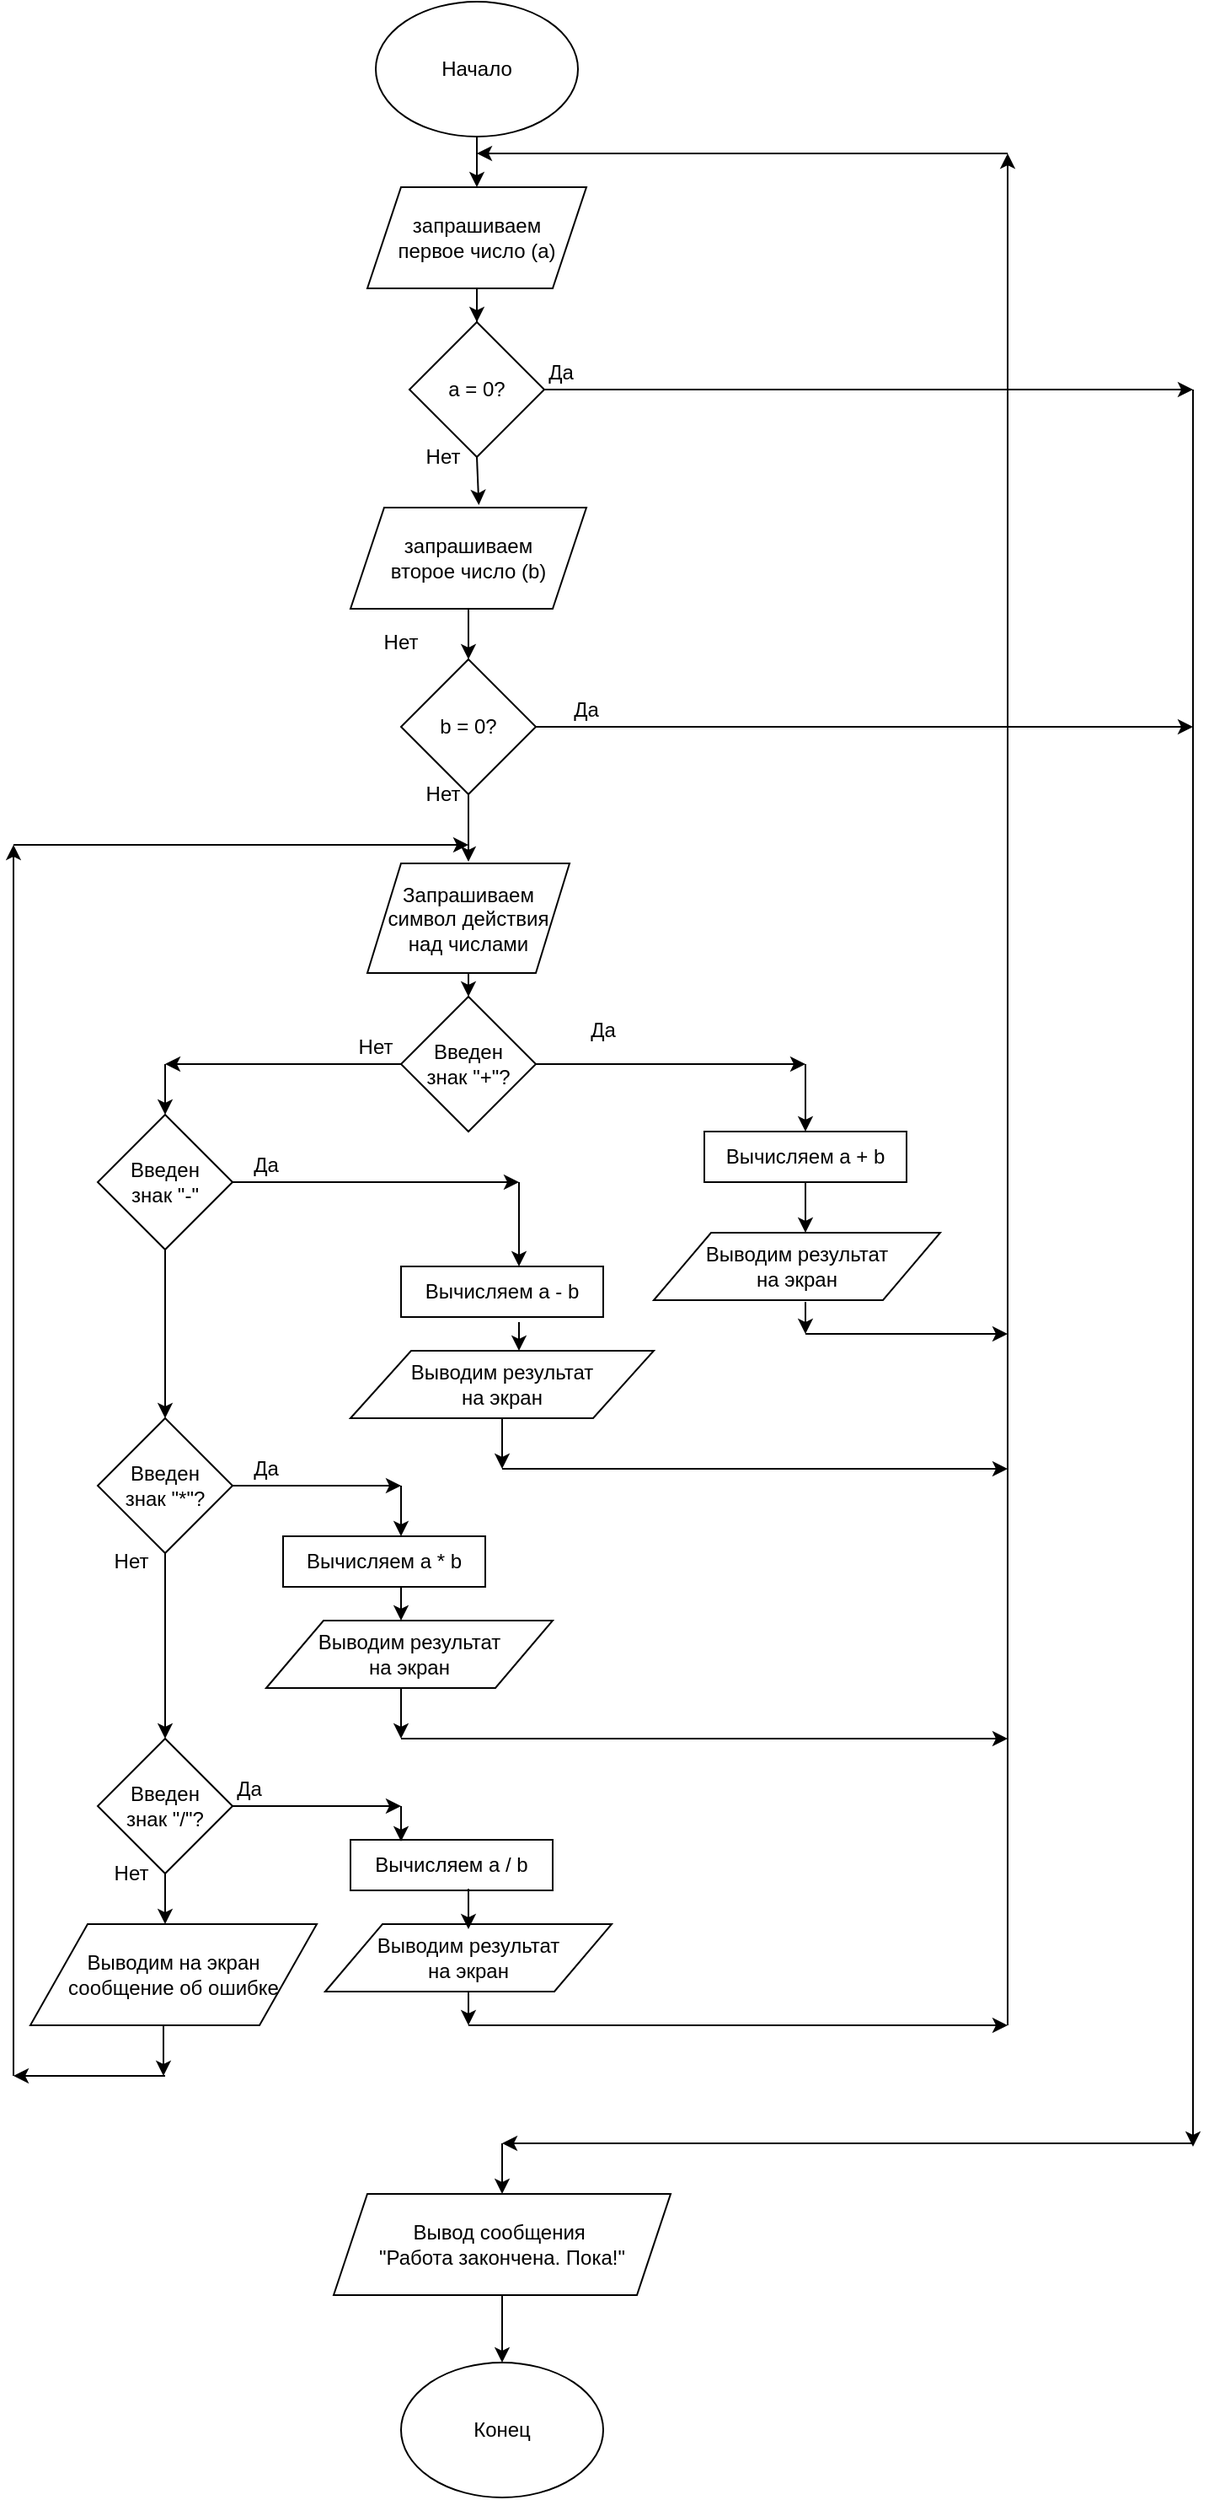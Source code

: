 <mxfile version="14.8.6" type="device" pages="4"><diagram id="C5RBs43oDa-KdzZeNtuy" name="Task_1"><mxGraphModel dx="1185" dy="754" grid="1" gridSize="10" guides="1" tooltips="1" connect="1" arrows="1" fold="1" page="1" pageScale="1" pageWidth="827" pageHeight="1169" math="0" shadow="0"><root><mxCell id="WIyWlLk6GJQsqaUBKTNV-0"/><mxCell id="WIyWlLk6GJQsqaUBKTNV-1" parent="WIyWlLk6GJQsqaUBKTNV-0"/><mxCell id="_9MmMJg6ak9cTldsisqw-0" value="&lt;font style=&quot;vertical-align: inherit&quot;&gt;&lt;font style=&quot;vertical-align: inherit&quot;&gt;Начало&lt;/font&gt;&lt;/font&gt;" style="ellipse;whiteSpace=wrap;html=1;" parent="WIyWlLk6GJQsqaUBKTNV-1" vertex="1"><mxGeometry x="225" y="10" width="120" height="80" as="geometry"/></mxCell><mxCell id="e7tf-hWtu6n2KVBk800V-11" value="" style="edgeStyle=orthogonalEdgeStyle;rounded=0;orthogonalLoop=1;jettySize=auto;html=1;entryX=0.5;entryY=0;entryDx=0;entryDy=0;" edge="1" parent="WIyWlLk6GJQsqaUBKTNV-1" source="_9MmMJg6ak9cTldsisqw-1" target="_9MmMJg6ak9cTldsisqw-2"><mxGeometry relative="1" as="geometry"/></mxCell><mxCell id="_9MmMJg6ak9cTldsisqw-1" value="&lt;font style=&quot;vertical-align: inherit&quot;&gt;&lt;font style=&quot;vertical-align: inherit&quot;&gt;запрашиваем &lt;br&gt;первое число (а)&lt;/font&gt;&lt;/font&gt;" style="shape=parallelogram;perimeter=parallelogramPerimeter;whiteSpace=wrap;html=1;fixedSize=1;" parent="WIyWlLk6GJQsqaUBKTNV-1" vertex="1"><mxGeometry x="220" y="120" width="130" height="60" as="geometry"/></mxCell><mxCell id="_9MmMJg6ak9cTldsisqw-4" style="edgeStyle=orthogonalEdgeStyle;rounded=0;orthogonalLoop=1;jettySize=auto;html=1;exitX=1;exitY=0.5;exitDx=0;exitDy=0;" parent="WIyWlLk6GJQsqaUBKTNV-1" source="_9MmMJg6ak9cTldsisqw-2" edge="1"><mxGeometry relative="1" as="geometry"><mxPoint x="710" y="240" as="targetPoint"/></mxGeometry></mxCell><mxCell id="_9MmMJg6ak9cTldsisqw-2" value="&lt;font style=&quot;vertical-align: inherit&quot;&gt;&lt;font style=&quot;vertical-align: inherit&quot;&gt;а = 0?&lt;/font&gt;&lt;/font&gt;" style="rhombus;whiteSpace=wrap;html=1;" parent="WIyWlLk6GJQsqaUBKTNV-1" vertex="1"><mxGeometry x="245" y="200" width="80" height="80" as="geometry"/></mxCell><mxCell id="_9MmMJg6ak9cTldsisqw-5" value="&lt;font style=&quot;vertical-align: inherit&quot;&gt;&lt;font style=&quot;vertical-align: inherit&quot;&gt;Да&lt;/font&gt;&lt;/font&gt;" style="text;html=1;strokeColor=none;fillColor=none;align=center;verticalAlign=middle;whiteSpace=wrap;rounded=0;" parent="WIyWlLk6GJQsqaUBKTNV-1" vertex="1"><mxGeometry x="315" y="220" width="40" height="20" as="geometry"/></mxCell><mxCell id="_9MmMJg6ak9cTldsisqw-7" value="" style="endArrow=classic;html=1;" parent="WIyWlLk6GJQsqaUBKTNV-1" edge="1"><mxGeometry width="50" height="50" relative="1" as="geometry"><mxPoint x="710" y="240" as="sourcePoint"/><mxPoint x="710" y="1282" as="targetPoint"/></mxGeometry></mxCell><mxCell id="_9MmMJg6ak9cTldsisqw-8" value="" style="endArrow=classic;html=1;exitX=0.5;exitY=1;exitDx=0;exitDy=0;entryX=0.544;entryY=-0.026;entryDx=0;entryDy=0;entryPerimeter=0;" parent="WIyWlLk6GJQsqaUBKTNV-1" source="_9MmMJg6ak9cTldsisqw-2" edge="1" target="_9MmMJg6ak9cTldsisqw-12"><mxGeometry width="50" height="50" relative="1" as="geometry"><mxPoint x="270" y="300" as="sourcePoint"/><mxPoint x="270" y="310" as="targetPoint"/></mxGeometry></mxCell><mxCell id="_9MmMJg6ak9cTldsisqw-10" value="Нет" style="text;html=1;strokeColor=none;fillColor=none;align=center;verticalAlign=middle;whiteSpace=wrap;rounded=0;" parent="WIyWlLk6GJQsqaUBKTNV-1" vertex="1"><mxGeometry x="245" y="270" width="40" height="20" as="geometry"/></mxCell><mxCell id="e7tf-hWtu6n2KVBk800V-12" value="" style="edgeStyle=orthogonalEdgeStyle;rounded=0;orthogonalLoop=1;jettySize=auto;html=1;entryX=0.5;entryY=0;entryDx=0;entryDy=0;" edge="1" parent="WIyWlLk6GJQsqaUBKTNV-1" source="_9MmMJg6ak9cTldsisqw-12" target="_9MmMJg6ak9cTldsisqw-14"><mxGeometry relative="1" as="geometry"/></mxCell><mxCell id="_9MmMJg6ak9cTldsisqw-12" value="&lt;font style=&quot;vertical-align: inherit&quot;&gt;&lt;font style=&quot;vertical-align: inherit&quot;&gt;запрашиваем &lt;br&gt;второе число (b)&lt;/font&gt;&lt;/font&gt;" style="shape=parallelogram;perimeter=parallelogramPerimeter;whiteSpace=wrap;html=1;fixedSize=1;" parent="WIyWlLk6GJQsqaUBKTNV-1" vertex="1"><mxGeometry x="210" y="310" width="140" height="60" as="geometry"/></mxCell><mxCell id="_9MmMJg6ak9cTldsisqw-14" value="b = 0?" style="rhombus;whiteSpace=wrap;html=1;" parent="WIyWlLk6GJQsqaUBKTNV-1" vertex="1"><mxGeometry x="240" y="400" width="80" height="80" as="geometry"/></mxCell><mxCell id="_9MmMJg6ak9cTldsisqw-17" value="" style="endArrow=classic;html=1;exitX=1;exitY=0.5;exitDx=0;exitDy=0;" parent="WIyWlLk6GJQsqaUBKTNV-1" source="_9MmMJg6ak9cTldsisqw-14" edge="1"><mxGeometry width="50" height="50" relative="1" as="geometry"><mxPoint x="260" y="470" as="sourcePoint"/><mxPoint x="710" y="440" as="targetPoint"/></mxGeometry></mxCell><mxCell id="_9MmMJg6ak9cTldsisqw-19" value="Да" style="text;html=1;strokeColor=none;fillColor=none;align=center;verticalAlign=middle;whiteSpace=wrap;rounded=0;" parent="WIyWlLk6GJQsqaUBKTNV-1" vertex="1"><mxGeometry x="330" y="420" width="40" height="20" as="geometry"/></mxCell><mxCell id="_9MmMJg6ak9cTldsisqw-20" value="" style="endArrow=classic;html=1;exitX=0.5;exitY=1;exitDx=0;exitDy=0;" parent="WIyWlLk6GJQsqaUBKTNV-1" source="_9MmMJg6ak9cTldsisqw-14" edge="1"><mxGeometry width="50" height="50" relative="1" as="geometry"><mxPoint x="270" y="570" as="sourcePoint"/><mxPoint x="280" y="520" as="targetPoint"/></mxGeometry></mxCell><mxCell id="_9MmMJg6ak9cTldsisqw-21" value="Нет" style="text;html=1;strokeColor=none;fillColor=none;align=center;verticalAlign=middle;whiteSpace=wrap;rounded=0;" parent="WIyWlLk6GJQsqaUBKTNV-1" vertex="1"><mxGeometry x="220" y="380" width="40" height="20" as="geometry"/></mxCell><mxCell id="_9MmMJg6ak9cTldsisqw-22" value="Нет" style="text;html=1;strokeColor=none;fillColor=none;align=center;verticalAlign=middle;whiteSpace=wrap;rounded=0;" parent="WIyWlLk6GJQsqaUBKTNV-1" vertex="1"><mxGeometry x="245" y="470" width="40" height="20" as="geometry"/></mxCell><mxCell id="_9MmMJg6ak9cTldsisqw-23" value="" style="endArrow=classic;html=1;exitX=0.5;exitY=1;exitDx=0;exitDy=0;" parent="WIyWlLk6GJQsqaUBKTNV-1" source="_9MmMJg6ak9cTldsisqw-0" edge="1"><mxGeometry width="50" height="50" relative="1" as="geometry"><mxPoint x="275" y="250" as="sourcePoint"/><mxPoint x="285" y="120" as="targetPoint"/></mxGeometry></mxCell><mxCell id="_9MmMJg6ak9cTldsisqw-25" value="Запрашиваем символ действия над числами" style="shape=parallelogram;perimeter=parallelogramPerimeter;whiteSpace=wrap;html=1;fixedSize=1;" parent="WIyWlLk6GJQsqaUBKTNV-1" vertex="1"><mxGeometry x="220" y="521" width="120" height="65" as="geometry"/></mxCell><mxCell id="_9MmMJg6ak9cTldsisqw-27" value="" style="endArrow=classic;html=1;" parent="WIyWlLk6GJQsqaUBKTNV-1" edge="1" source="_9MmMJg6ak9cTldsisqw-25"><mxGeometry width="50" height="50" relative="1" as="geometry"><mxPoint x="280" y="590" as="sourcePoint"/><mxPoint x="280" y="600" as="targetPoint"/><Array as="points"/></mxGeometry></mxCell><mxCell id="_9MmMJg6ak9cTldsisqw-28" value="Введен &lt;br&gt;знак &quot;+&quot;?" style="rhombus;whiteSpace=wrap;html=1;" parent="WIyWlLk6GJQsqaUBKTNV-1" vertex="1"><mxGeometry x="240" y="600" width="80" height="80" as="geometry"/></mxCell><mxCell id="_9MmMJg6ak9cTldsisqw-29" value="" style="endArrow=classic;html=1;exitX=1;exitY=0.5;exitDx=0;exitDy=0;" parent="WIyWlLk6GJQsqaUBKTNV-1" source="_9MmMJg6ak9cTldsisqw-28" edge="1"><mxGeometry width="50" height="50" relative="1" as="geometry"><mxPoint x="190" y="730" as="sourcePoint"/><mxPoint x="480" y="640" as="targetPoint"/></mxGeometry></mxCell><mxCell id="_9MmMJg6ak9cTldsisqw-30" value="Да" style="text;html=1;strokeColor=none;fillColor=none;align=center;verticalAlign=middle;whiteSpace=wrap;rounded=0;" parent="WIyWlLk6GJQsqaUBKTNV-1" vertex="1"><mxGeometry x="140" y="690" width="40" height="20" as="geometry"/></mxCell><mxCell id="_9MmMJg6ak9cTldsisqw-32" value="" style="endArrow=classic;html=1;" parent="WIyWlLk6GJQsqaUBKTNV-1" edge="1"><mxGeometry width="50" height="50" relative="1" as="geometry"><mxPoint x="480" y="640" as="sourcePoint"/><mxPoint x="480" y="680" as="targetPoint"/></mxGeometry></mxCell><mxCell id="_9MmMJg6ak9cTldsisqw-33" value="Вычисляем а + b" style="rounded=0;whiteSpace=wrap;html=1;" parent="WIyWlLk6GJQsqaUBKTNV-1" vertex="1"><mxGeometry x="420" y="680" width="120" height="30" as="geometry"/></mxCell><mxCell id="_9MmMJg6ak9cTldsisqw-34" value="" style="endArrow=classic;html=1;" parent="WIyWlLk6GJQsqaUBKTNV-1" edge="1"><mxGeometry width="50" height="50" relative="1" as="geometry"><mxPoint x="480" y="710" as="sourcePoint"/><mxPoint x="480" y="740" as="targetPoint"/></mxGeometry></mxCell><mxCell id="_9MmMJg6ak9cTldsisqw-36" value="Выводим результат &lt;br&gt;на экран" style="shape=parallelogram;whiteSpace=wrap;html=1;boundedLbl=1;" parent="WIyWlLk6GJQsqaUBKTNV-1" vertex="1"><mxGeometry x="390" y="740" width="170" height="40" as="geometry"/></mxCell><mxCell id="_9MmMJg6ak9cTldsisqw-37" value="" style="endArrow=classic;html=1;" parent="WIyWlLk6GJQsqaUBKTNV-1" edge="1"><mxGeometry width="50" height="50" relative="1" as="geometry"><mxPoint x="480" y="781" as="sourcePoint"/><mxPoint x="480" y="800" as="targetPoint"/></mxGeometry></mxCell><mxCell id="_9MmMJg6ak9cTldsisqw-38" value="" style="endArrow=classic;html=1;" parent="WIyWlLk6GJQsqaUBKTNV-1" edge="1"><mxGeometry width="50" height="50" relative="1" as="geometry"><mxPoint x="480" y="800" as="sourcePoint"/><mxPoint x="600" y="800" as="targetPoint"/></mxGeometry></mxCell><mxCell id="_9MmMJg6ak9cTldsisqw-39" value="" style="endArrow=classic;html=1;" parent="WIyWlLk6GJQsqaUBKTNV-1" edge="1"><mxGeometry width="50" height="50" relative="1" as="geometry"><mxPoint x="600" y="1210" as="sourcePoint"/><mxPoint x="600" y="100" as="targetPoint"/></mxGeometry></mxCell><mxCell id="_9MmMJg6ak9cTldsisqw-40" value="" style="endArrow=classic;html=1;" parent="WIyWlLk6GJQsqaUBKTNV-1" edge="1"><mxGeometry width="50" height="50" relative="1" as="geometry"><mxPoint x="600" y="100" as="sourcePoint"/><mxPoint x="285" y="100" as="targetPoint"/></mxGeometry></mxCell><mxCell id="_9MmMJg6ak9cTldsisqw-41" value="" style="endArrow=classic;html=1;exitX=0;exitY=0.5;exitDx=0;exitDy=0;" parent="WIyWlLk6GJQsqaUBKTNV-1" source="_9MmMJg6ak9cTldsisqw-28" edge="1"><mxGeometry width="50" height="50" relative="1" as="geometry"><mxPoint x="390" y="920" as="sourcePoint"/><mxPoint x="100" y="640" as="targetPoint"/></mxGeometry></mxCell><mxCell id="_9MmMJg6ak9cTldsisqw-43" value="" style="endArrow=classic;html=1;entryX=0.5;entryY=0;entryDx=0;entryDy=0;" parent="WIyWlLk6GJQsqaUBKTNV-1" target="_9MmMJg6ak9cTldsisqw-44" edge="1"><mxGeometry width="50" height="50" relative="1" as="geometry"><mxPoint x="100" y="640" as="sourcePoint"/><mxPoint x="200" y="680" as="targetPoint"/></mxGeometry></mxCell><mxCell id="_9MmMJg6ak9cTldsisqw-44" value="Введен &lt;br&gt;знак &quot;-&quot;" style="rhombus;whiteSpace=wrap;html=1;" parent="WIyWlLk6GJQsqaUBKTNV-1" vertex="1"><mxGeometry x="60" y="670" width="80" height="80" as="geometry"/></mxCell><mxCell id="_9MmMJg6ak9cTldsisqw-45" value="" style="endArrow=classic;html=1;exitX=1;exitY=0.5;exitDx=0;exitDy=0;" parent="WIyWlLk6GJQsqaUBKTNV-1" source="_9MmMJg6ak9cTldsisqw-44" edge="1"><mxGeometry width="50" height="50" relative="1" as="geometry"><mxPoint x="390" y="920" as="sourcePoint"/><mxPoint x="310" y="710" as="targetPoint"/></mxGeometry></mxCell><mxCell id="_9MmMJg6ak9cTldsisqw-46" value="" style="endArrow=classic;html=1;" parent="WIyWlLk6GJQsqaUBKTNV-1" edge="1"><mxGeometry width="50" height="50" relative="1" as="geometry"><mxPoint x="310" y="710" as="sourcePoint"/><mxPoint x="310" y="760" as="targetPoint"/></mxGeometry></mxCell><mxCell id="_9MmMJg6ak9cTldsisqw-47" value="&lt;span&gt;Вычисляем а - b&lt;/span&gt;" style="rounded=0;whiteSpace=wrap;html=1;" parent="WIyWlLk6GJQsqaUBKTNV-1" vertex="1"><mxGeometry x="240" y="760" width="120" height="30" as="geometry"/></mxCell><mxCell id="_9MmMJg6ak9cTldsisqw-48" value="Выводим результат &lt;br&gt;на экран" style="shape=parallelogram;whiteSpace=wrap;html=1;boundedLbl=1;" parent="WIyWlLk6GJQsqaUBKTNV-1" vertex="1"><mxGeometry x="210" y="810" width="180" height="40" as="geometry"/></mxCell><mxCell id="_9MmMJg6ak9cTldsisqw-49" value="" style="endArrow=classic;html=1;" parent="WIyWlLk6GJQsqaUBKTNV-1" edge="1"><mxGeometry width="50" height="50" relative="1" as="geometry"><mxPoint x="310" y="793" as="sourcePoint"/><mxPoint x="310" y="810" as="targetPoint"/></mxGeometry></mxCell><mxCell id="_9MmMJg6ak9cTldsisqw-50" value="" style="endArrow=classic;html=1;" parent="WIyWlLk6GJQsqaUBKTNV-1" edge="1"><mxGeometry width="50" height="50" relative="1" as="geometry"><mxPoint x="300" y="880" as="sourcePoint"/><mxPoint x="600" y="880" as="targetPoint"/></mxGeometry></mxCell><mxCell id="_9MmMJg6ak9cTldsisqw-51" value="" style="endArrow=classic;html=1;" parent="WIyWlLk6GJQsqaUBKTNV-1" edge="1"><mxGeometry width="50" height="50" relative="1" as="geometry"><mxPoint x="300" y="850" as="sourcePoint"/><mxPoint x="300" y="880" as="targetPoint"/></mxGeometry></mxCell><mxCell id="_9MmMJg6ak9cTldsisqw-59" value="Да" style="text;html=1;strokeColor=none;fillColor=none;align=center;verticalAlign=middle;whiteSpace=wrap;rounded=0;" parent="WIyWlLk6GJQsqaUBKTNV-1" vertex="1"><mxGeometry x="340" y="610" width="40" height="20" as="geometry"/></mxCell><mxCell id="_9MmMJg6ak9cTldsisqw-64" value="" style="endArrow=classic;html=1;entryX=0.5;entryY=0;entryDx=0;entryDy=0;" parent="WIyWlLk6GJQsqaUBKTNV-1" target="_9MmMJg6ak9cTldsisqw-65" edge="1"><mxGeometry width="50" height="50" relative="1" as="geometry"><mxPoint x="100" y="750" as="sourcePoint"/><mxPoint x="100" y="850" as="targetPoint"/></mxGeometry></mxCell><mxCell id="_9MmMJg6ak9cTldsisqw-65" value="Введен &lt;br&gt;знак &quot;*&quot;?" style="rhombus;whiteSpace=wrap;html=1;" parent="WIyWlLk6GJQsqaUBKTNV-1" vertex="1"><mxGeometry x="60" y="850" width="80" height="80" as="geometry"/></mxCell><mxCell id="_9MmMJg6ak9cTldsisqw-66" value="" style="endArrow=classic;html=1;exitX=1;exitY=0.5;exitDx=0;exitDy=0;" parent="WIyWlLk6GJQsqaUBKTNV-1" source="_9MmMJg6ak9cTldsisqw-65" edge="1"><mxGeometry width="50" height="50" relative="1" as="geometry"><mxPoint x="150" y="890" as="sourcePoint"/><mxPoint x="240" y="890" as="targetPoint"/></mxGeometry></mxCell><mxCell id="_9MmMJg6ak9cTldsisqw-67" value="" style="endArrow=classic;html=1;" parent="WIyWlLk6GJQsqaUBKTNV-1" edge="1"><mxGeometry width="50" height="50" relative="1" as="geometry"><mxPoint x="240" y="890" as="sourcePoint"/><mxPoint x="240" y="920" as="targetPoint"/></mxGeometry></mxCell><mxCell id="_9MmMJg6ak9cTldsisqw-68" value="Да" style="text;html=1;strokeColor=none;fillColor=none;align=center;verticalAlign=middle;whiteSpace=wrap;rounded=0;" parent="WIyWlLk6GJQsqaUBKTNV-1" vertex="1"><mxGeometry x="140" y="870" width="40" height="20" as="geometry"/></mxCell><mxCell id="_9MmMJg6ak9cTldsisqw-69" value="&lt;span&gt;Вычисляем а * b&lt;/span&gt;" style="rounded=0;whiteSpace=wrap;html=1;" parent="WIyWlLk6GJQsqaUBKTNV-1" vertex="1"><mxGeometry x="170" y="920" width="120" height="30" as="geometry"/></mxCell><mxCell id="_9MmMJg6ak9cTldsisqw-70" value="Выводим результат &lt;br&gt;на экран" style="shape=parallelogram;whiteSpace=wrap;html=1;boundedLbl=1;" parent="WIyWlLk6GJQsqaUBKTNV-1" vertex="1"><mxGeometry x="160" y="970" width="170" height="40" as="geometry"/></mxCell><mxCell id="_9MmMJg6ak9cTldsisqw-71" value="" style="endArrow=classic;html=1;" parent="WIyWlLk6GJQsqaUBKTNV-1" edge="1"><mxGeometry width="50" height="50" relative="1" as="geometry"><mxPoint x="240" y="950" as="sourcePoint"/><mxPoint x="240" y="970" as="targetPoint"/></mxGeometry></mxCell><mxCell id="_9MmMJg6ak9cTldsisqw-72" value="" style="endArrow=classic;html=1;" parent="WIyWlLk6GJQsqaUBKTNV-1" edge="1"><mxGeometry width="50" height="50" relative="1" as="geometry"><mxPoint x="240" y="1010" as="sourcePoint"/><mxPoint x="240" y="1040" as="targetPoint"/></mxGeometry></mxCell><mxCell id="_9MmMJg6ak9cTldsisqw-73" value="" style="endArrow=classic;html=1;" parent="WIyWlLk6GJQsqaUBKTNV-1" edge="1"><mxGeometry width="50" height="50" relative="1" as="geometry"><mxPoint x="240" y="1040" as="sourcePoint"/><mxPoint x="600" y="1040" as="targetPoint"/></mxGeometry></mxCell><mxCell id="_9MmMJg6ak9cTldsisqw-74" value="" style="endArrow=classic;html=1;exitX=0.5;exitY=1;exitDx=0;exitDy=0;" parent="WIyWlLk6GJQsqaUBKTNV-1" source="_9MmMJg6ak9cTldsisqw-65" edge="1"><mxGeometry width="50" height="50" relative="1" as="geometry"><mxPoint x="240" y="990" as="sourcePoint"/><mxPoint x="100" y="1040" as="targetPoint"/></mxGeometry></mxCell><mxCell id="_9MmMJg6ak9cTldsisqw-76" value="Нет" style="text;html=1;strokeColor=none;fillColor=none;align=center;verticalAlign=middle;whiteSpace=wrap;rounded=0;" parent="WIyWlLk6GJQsqaUBKTNV-1" vertex="1"><mxGeometry x="60" y="925" width="40" height="20" as="geometry"/></mxCell><mxCell id="_9MmMJg6ak9cTldsisqw-77" value="Введен &lt;br&gt;знак &quot;/&quot;?" style="rhombus;whiteSpace=wrap;html=1;" parent="WIyWlLk6GJQsqaUBKTNV-1" vertex="1"><mxGeometry x="60" y="1040" width="80" height="80" as="geometry"/></mxCell><mxCell id="_9MmMJg6ak9cTldsisqw-78" value="" style="endArrow=classic;html=1;exitX=1;exitY=0.5;exitDx=0;exitDy=0;" parent="WIyWlLk6GJQsqaUBKTNV-1" source="_9MmMJg6ak9cTldsisqw-77" edge="1"><mxGeometry width="50" height="50" relative="1" as="geometry"><mxPoint x="240" y="1080" as="sourcePoint"/><mxPoint x="240" y="1080" as="targetPoint"/></mxGeometry></mxCell><mxCell id="_9MmMJg6ak9cTldsisqw-79" value="&lt;span&gt;Вычисляем а / b&lt;/span&gt;" style="rounded=0;whiteSpace=wrap;html=1;" parent="WIyWlLk6GJQsqaUBKTNV-1" vertex="1"><mxGeometry x="210" y="1100" width="120" height="30" as="geometry"/></mxCell><mxCell id="_9MmMJg6ak9cTldsisqw-80" value="Выводим результат &lt;br&gt;на экран" style="shape=parallelogram;whiteSpace=wrap;html=1;boundedLbl=1;" parent="WIyWlLk6GJQsqaUBKTNV-1" vertex="1"><mxGeometry x="195" y="1150" width="170" height="40" as="geometry"/></mxCell><mxCell id="_9MmMJg6ak9cTldsisqw-81" value="" style="endArrow=classic;html=1;" parent="WIyWlLk6GJQsqaUBKTNV-1" edge="1"><mxGeometry width="50" height="50" relative="1" as="geometry"><mxPoint x="240" y="1080" as="sourcePoint"/><mxPoint x="240" y="1101" as="targetPoint"/></mxGeometry></mxCell><mxCell id="_9MmMJg6ak9cTldsisqw-82" value="" style="endArrow=classic;html=1;" parent="WIyWlLk6GJQsqaUBKTNV-1" edge="1"><mxGeometry width="50" height="50" relative="1" as="geometry"><mxPoint x="280" y="1129" as="sourcePoint"/><mxPoint x="280" y="1153" as="targetPoint"/></mxGeometry></mxCell><mxCell id="_9MmMJg6ak9cTldsisqw-83" value="" style="endArrow=classic;html=1;" parent="WIyWlLk6GJQsqaUBKTNV-1" edge="1"><mxGeometry width="50" height="50" relative="1" as="geometry"><mxPoint x="280" y="1190" as="sourcePoint"/><mxPoint x="280" y="1210" as="targetPoint"/></mxGeometry></mxCell><mxCell id="_9MmMJg6ak9cTldsisqw-84" value="" style="endArrow=classic;html=1;" parent="WIyWlLk6GJQsqaUBKTNV-1" edge="1"><mxGeometry width="50" height="50" relative="1" as="geometry"><mxPoint x="280" y="1210" as="sourcePoint"/><mxPoint x="600" y="1210" as="targetPoint"/></mxGeometry></mxCell><mxCell id="_9MmMJg6ak9cTldsisqw-87" value="" style="endArrow=classic;html=1;exitX=0.5;exitY=1;exitDx=0;exitDy=0;" parent="WIyWlLk6GJQsqaUBKTNV-1" source="_9MmMJg6ak9cTldsisqw-77" edge="1"><mxGeometry width="50" height="50" relative="1" as="geometry"><mxPoint x="180" y="1180" as="sourcePoint"/><mxPoint x="100" y="1150" as="targetPoint"/></mxGeometry></mxCell><mxCell id="_9MmMJg6ak9cTldsisqw-88" value="Выводим на экран &lt;br&gt;сообщение об ошибке" style="shape=parallelogram;whiteSpace=wrap;html=1;boundedLbl=1;" parent="WIyWlLk6GJQsqaUBKTNV-1" vertex="1"><mxGeometry x="20" y="1150" width="170" height="60" as="geometry"/></mxCell><mxCell id="_9MmMJg6ak9cTldsisqw-89" value="Да" style="text;html=1;strokeColor=none;fillColor=none;align=center;verticalAlign=middle;whiteSpace=wrap;rounded=0;" parent="WIyWlLk6GJQsqaUBKTNV-1" vertex="1"><mxGeometry x="130" y="1060" width="40" height="20" as="geometry"/></mxCell><mxCell id="_9MmMJg6ak9cTldsisqw-91" value="Нет" style="text;html=1;strokeColor=none;fillColor=none;align=center;verticalAlign=middle;whiteSpace=wrap;rounded=0;" parent="WIyWlLk6GJQsqaUBKTNV-1" vertex="1"><mxGeometry x="60" y="1110" width="40" height="20" as="geometry"/></mxCell><mxCell id="_9MmMJg6ak9cTldsisqw-92" value="" style="endArrow=classic;html=1;" parent="WIyWlLk6GJQsqaUBKTNV-1" edge="1"><mxGeometry width="50" height="50" relative="1" as="geometry"><mxPoint x="99" y="1210" as="sourcePoint"/><mxPoint x="99" y="1240" as="targetPoint"/></mxGeometry></mxCell><mxCell id="_9MmMJg6ak9cTldsisqw-93" value="" style="endArrow=classic;html=1;" parent="WIyWlLk6GJQsqaUBKTNV-1" edge="1"><mxGeometry width="50" height="50" relative="1" as="geometry"><mxPoint x="100" y="1240" as="sourcePoint"/><mxPoint x="10" y="1240" as="targetPoint"/></mxGeometry></mxCell><mxCell id="_9MmMJg6ak9cTldsisqw-94" value="" style="endArrow=classic;html=1;" parent="WIyWlLk6GJQsqaUBKTNV-1" edge="1"><mxGeometry width="50" height="50" relative="1" as="geometry"><mxPoint x="10" y="1240" as="sourcePoint"/><mxPoint x="10" y="510" as="targetPoint"/></mxGeometry></mxCell><mxCell id="_9MmMJg6ak9cTldsisqw-95" value="" style="endArrow=classic;html=1;entryX=0.5;entryY=-0.169;entryDx=0;entryDy=0;entryPerimeter=0;" parent="WIyWlLk6GJQsqaUBKTNV-1" target="_9MmMJg6ak9cTldsisqw-25" edge="1"><mxGeometry width="50" height="50" relative="1" as="geometry"><mxPoint x="10" y="510" as="sourcePoint"/><mxPoint x="230" y="620" as="targetPoint"/></mxGeometry></mxCell><mxCell id="_9MmMJg6ak9cTldsisqw-98" value="" style="endArrow=classic;html=1;startArrow=none;" parent="WIyWlLk6GJQsqaUBKTNV-1" edge="1"><mxGeometry width="50" height="50" relative="1" as="geometry"><mxPoint x="710" y="1280" as="sourcePoint"/><mxPoint x="300" y="1280" as="targetPoint"/></mxGeometry></mxCell><mxCell id="_9MmMJg6ak9cTldsisqw-99" value="" style="endArrow=classic;html=1;entryX=0.5;entryY=0;entryDx=0;entryDy=0;exitX=0.5;exitY=1;exitDx=0;exitDy=0;" parent="WIyWlLk6GJQsqaUBKTNV-1" target="_9MmMJg6ak9cTldsisqw-96" edge="1" source="e7tf-hWtu6n2KVBk800V-13"><mxGeometry width="50" height="50" relative="1" as="geometry"><mxPoint x="300" y="1350" as="sourcePoint"/><mxPoint x="160" y="1380" as="targetPoint"/><Array as="points"/></mxGeometry></mxCell><mxCell id="_9MmMJg6ak9cTldsisqw-96" value="Конец&lt;br&gt;" style="ellipse;whiteSpace=wrap;html=1;" parent="WIyWlLk6GJQsqaUBKTNV-1" vertex="1"><mxGeometry x="240" y="1410" width="120" height="80" as="geometry"/></mxCell><mxCell id="e7tf-hWtu6n2KVBk800V-13" value="Вывод сообщения&amp;nbsp;&lt;br&gt;&quot;Работа закончена. Пока!&quot;" style="shape=parallelogram;perimeter=parallelogramPerimeter;whiteSpace=wrap;html=1;fixedSize=1;" vertex="1" parent="WIyWlLk6GJQsqaUBKTNV-1"><mxGeometry x="200" y="1310" width="200" height="60" as="geometry"/></mxCell><mxCell id="e7tf-hWtu6n2KVBk800V-15" value="" style="endArrow=classic;html=1;" edge="1" parent="WIyWlLk6GJQsqaUBKTNV-1"><mxGeometry width="50" height="50" relative="1" as="geometry"><mxPoint x="300" y="1280" as="sourcePoint"/><mxPoint x="300" y="1310" as="targetPoint"/></mxGeometry></mxCell><mxCell id="e7tf-hWtu6n2KVBk800V-16" value="Нет" style="text;html=1;strokeColor=none;fillColor=none;align=center;verticalAlign=middle;whiteSpace=wrap;rounded=0;" vertex="1" parent="WIyWlLk6GJQsqaUBKTNV-1"><mxGeometry x="205" y="620" width="40" height="20" as="geometry"/></mxCell></root></mxGraphModel></diagram><diagram id="rec_Ni2zWmz1hSux2cIu" name="Task_4"><mxGraphModel dx="813" dy="517" grid="1" gridSize="10" guides="1" tooltips="1" connect="1" arrows="1" fold="1" page="1" pageScale="1" pageWidth="827" pageHeight="1169" math="0" shadow="0"><root><mxCell id="6m-v5G_mnz1emXvRieaI-0"/><mxCell id="6m-v5G_mnz1emXvRieaI-1" parent="6m-v5G_mnz1emXvRieaI-0"/><mxCell id="6m-v5G_mnz1emXvRieaI-2" value="Начало" style="ellipse;whiteSpace=wrap;html=1;" parent="6m-v5G_mnz1emXvRieaI-1" vertex="1"><mxGeometry x="190" y="40" width="120" height="80" as="geometry"/></mxCell><mxCell id="6m-v5G_mnz1emXvRieaI-3" value="Запрашиваем у пользователя количество членов ряда (n)" style="shape=parallelogram;perimeter=parallelogramPerimeter;whiteSpace=wrap;html=1;fixedSize=1;" parent="6m-v5G_mnz1emXvRieaI-1" vertex="1"><mxGeometry x="167.5" y="150" width="165" height="60" as="geometry"/></mxCell><mxCell id="6m-v5G_mnz1emXvRieaI-5" value="Добавляем элемент&amp;nbsp; memb в список" style="rounded=0;whiteSpace=wrap;html=1;" parent="6m-v5G_mnz1emXvRieaI-1" vertex="1"><mxGeometry x="190" y="380" width="120" height="40" as="geometry"/></mxCell><mxCell id="6m-v5G_mnz1emXvRieaI-8" value="Конец" style="ellipse;whiteSpace=wrap;html=1;" parent="6m-v5G_mnz1emXvRieaI-1" vertex="1"><mxGeometry x="190" y="660" width="120" height="80" as="geometry"/></mxCell><mxCell id="6m-v5G_mnz1emXvRieaI-10" value="" style="endArrow=classic;html=1;exitX=0.5;exitY=1;exitDx=0;exitDy=0;exitPerimeter=0;entryX=0.5;entryY=0;entryDx=0;entryDy=0;" parent="6m-v5G_mnz1emXvRieaI-1" source="6m-v5G_mnz1emXvRieaI-2" target="6m-v5G_mnz1emXvRieaI-3" edge="1"><mxGeometry width="50" height="50" relative="1" as="geometry"><mxPoint x="250" y="180" as="sourcePoint"/><mxPoint x="300" y="130" as="targetPoint"/></mxGeometry></mxCell><mxCell id="6m-v5G_mnz1emXvRieaI-11" value="" style="endArrow=classic;html=1;exitX=0.5;exitY=1;exitDx=0;exitDy=0;entryX=0.5;entryY=0;entryDx=0;entryDy=0;" parent="6m-v5G_mnz1emXvRieaI-1" source="6m-v5G_mnz1emXvRieaI-3" target="oz8mvhkbd-Ilb8BV_FO6-1" edge="1"><mxGeometry width="50" height="50" relative="1" as="geometry"><mxPoint x="250" y="180" as="sourcePoint"/><mxPoint x="250" y="280" as="targetPoint"/></mxGeometry></mxCell><mxCell id="6m-v5G_mnz1emXvRieaI-12" value="" style="endArrow=classic;html=1;entryX=0.5;entryY=0;entryDx=0;entryDy=0;" parent="6m-v5G_mnz1emXvRieaI-1" edge="1" target="6m-v5G_mnz1emXvRieaI-5"><mxGeometry width="50" height="50" relative="1" as="geometry"><mxPoint x="250" y="340" as="sourcePoint"/><mxPoint x="260" y="380" as="targetPoint"/></mxGeometry></mxCell><mxCell id="6m-v5G_mnz1emXvRieaI-13" value="" style="endArrow=classic;html=1;exitX=0.5;exitY=1;exitDx=0;exitDy=0;entryX=0.5;entryY=0;entryDx=0;entryDy=0;" parent="6m-v5G_mnz1emXvRieaI-1" source="6m-v5G_mnz1emXvRieaI-5" edge="1" target="oz8mvhkbd-Ilb8BV_FO6-9"><mxGeometry width="50" height="50" relative="1" as="geometry"><mxPoint x="250" y="580" as="sourcePoint"/><mxPoint x="250" y="460" as="targetPoint"/></mxGeometry></mxCell><mxCell id="6m-v5G_mnz1emXvRieaI-14" value="" style="endArrow=classic;html=1;exitX=0.509;exitY=0.935;exitDx=0;exitDy=0;exitPerimeter=0;entryX=0.5;entryY=0;entryDx=0;entryDy=0;" parent="6m-v5G_mnz1emXvRieaI-1" source="B0oyOCtKwga9IVv6JH5f-0" edge="1" target="6m-v5G_mnz1emXvRieaI-8"><mxGeometry width="50" height="50" relative="1" as="geometry"><mxPoint x="257" y="650" as="sourcePoint"/><mxPoint x="257" y="650" as="targetPoint"/></mxGeometry></mxCell><mxCell id="B0oyOCtKwga9IVv6JH5f-0" value="Выводим сумму &lt;br&gt;элементов списка" style="shape=parallelogram;whiteSpace=wrap;html=1;boundedLbl=1;size=0.25;" parent="6m-v5G_mnz1emXvRieaI-1" vertex="1"><mxGeometry x="165" y="545" width="170" height="80" as="geometry"/></mxCell><mxCell id="oz8mvhkbd-Ilb8BV_FO6-8" value="" style="edgeStyle=orthogonalEdgeStyle;rounded=0;orthogonalLoop=1;jettySize=auto;html=1;" edge="1" parent="6m-v5G_mnz1emXvRieaI-1" source="oz8mvhkbd-Ilb8BV_FO6-0"><mxGeometry relative="1" as="geometry"><mxPoint x="370" y="335" as="targetPoint"/></mxGeometry></mxCell><mxCell id="oz8mvhkbd-Ilb8BV_FO6-0" value="i&amp;lt;n+1?" style="rhombus;whiteSpace=wrap;html=1;" vertex="1" parent="6m-v5G_mnz1emXvRieaI-1"><mxGeometry x="210" y="320" width="80" height="30" as="geometry"/></mxCell><mxCell id="oz8mvhkbd-Ilb8BV_FO6-2" value="" style="edgeStyle=orthogonalEdgeStyle;rounded=0;orthogonalLoop=1;jettySize=auto;html=1;" edge="1" parent="6m-v5G_mnz1emXvRieaI-1" source="oz8mvhkbd-Ilb8BV_FO6-1" target="oz8mvhkbd-Ilb8BV_FO6-0"><mxGeometry relative="1" as="geometry"/></mxCell><mxCell id="oz8mvhkbd-Ilb8BV_FO6-1" value="i=1&lt;br&gt;memb=1&lt;br&gt;создаём пустой список" style="rounded=0;whiteSpace=wrap;html=1;" vertex="1" parent="6m-v5G_mnz1emXvRieaI-1"><mxGeometry x="180" y="250" width="140" height="50" as="geometry"/></mxCell><mxCell id="oz8mvhkbd-Ilb8BV_FO6-4" value="Да" style="text;html=1;strokeColor=none;fillColor=none;align=center;verticalAlign=middle;whiteSpace=wrap;rounded=0;" vertex="1" parent="6m-v5G_mnz1emXvRieaI-1"><mxGeometry x="244" y="343" width="40" height="20" as="geometry"/></mxCell><mxCell id="oz8mvhkbd-Ilb8BV_FO6-5" style="edgeStyle=orthogonalEdgeStyle;rounded=0;orthogonalLoop=1;jettySize=auto;html=1;exitX=0.5;exitY=1;exitDx=0;exitDy=0;" edge="1" parent="6m-v5G_mnz1emXvRieaI-1" source="oz8mvhkbd-Ilb8BV_FO6-4" target="oz8mvhkbd-Ilb8BV_FO6-4"><mxGeometry relative="1" as="geometry"/></mxCell><mxCell id="4OEbQ3QFj55y15JB1Qkq-0" value="" style="edgeStyle=orthogonalEdgeStyle;rounded=0;orthogonalLoop=1;jettySize=auto;html=1;" edge="1" parent="6m-v5G_mnz1emXvRieaI-1" source="oz8mvhkbd-Ilb8BV_FO6-9" target="B0oyOCtKwga9IVv6JH5f-0"><mxGeometry relative="1" as="geometry"/></mxCell><mxCell id="oz8mvhkbd-Ilb8BV_FO6-9" value="memb /= -2" style="rounded=0;whiteSpace=wrap;html=1;" vertex="1" parent="6m-v5G_mnz1emXvRieaI-1"><mxGeometry x="190" y="440" width="120" height="30" as="geometry"/></mxCell><mxCell id="oz8mvhkbd-Ilb8BV_FO6-10" value="Нет" style="text;html=1;strokeColor=none;fillColor=none;align=center;verticalAlign=middle;whiteSpace=wrap;rounded=0;" vertex="1" parent="6m-v5G_mnz1emXvRieaI-1"><mxGeometry x="279" y="320" width="40" height="16" as="geometry"/></mxCell><mxCell id="4OEbQ3QFj55y15JB1Qkq-1" value="" style="endArrow=classic;html=1;" edge="1" parent="6m-v5G_mnz1emXvRieaI-1"><mxGeometry width="50" height="50" relative="1" as="geometry"><mxPoint x="370" y="335" as="sourcePoint"/><mxPoint x="370" y="511" as="targetPoint"/></mxGeometry></mxCell><mxCell id="4OEbQ3QFj55y15JB1Qkq-2" value="" style="endArrow=classic;html=1;" edge="1" parent="6m-v5G_mnz1emXvRieaI-1"><mxGeometry width="50" height="50" relative="1" as="geometry"><mxPoint x="368" y="509" as="sourcePoint"/><mxPoint x="250" y="509" as="targetPoint"/></mxGeometry></mxCell></root></mxGraphModel></diagram><diagram id="AR83Le0NrlMi9Ok1Tj39" name="Task_6"><mxGraphModel dx="1640" dy="517" grid="1" gridSize="10" guides="1" tooltips="1" connect="1" arrows="1" fold="1" page="1" pageScale="1" pageWidth="827" pageHeight="1169" math="0" shadow="0"><root><mxCell id="e9whAhpdN7XC1WxFrld4-0"/><mxCell id="e9whAhpdN7XC1WxFrld4-1" parent="e9whAhpdN7XC1WxFrld4-0"/><mxCell id="e9whAhpdN7XC1WxFrld4-2" value="Начало" style="ellipse;whiteSpace=wrap;html=1;" parent="e9whAhpdN7XC1WxFrld4-1" vertex="1"><mxGeometry x="190" y="40" width="120" height="80" as="geometry"/></mxCell><mxCell id="e9whAhpdN7XC1WxFrld4-3" value="Сгенерируем случайное число" style="rounded=0;whiteSpace=wrap;html=1;" parent="e9whAhpdN7XC1WxFrld4-1" vertex="1"><mxGeometry x="190" y="140" width="120" height="60" as="geometry"/></mxCell><mxCell id="e9whAhpdN7XC1WxFrld4-4" value="Запросим у пользователя его вариант числа" style="shape=parallelogram;perimeter=parallelogramPerimeter;whiteSpace=wrap;html=1;fixedSize=1;" parent="e9whAhpdN7XC1WxFrld4-1" vertex="1"><mxGeometry x="180" y="250" width="140" height="60" as="geometry"/></mxCell><mxCell id="e9whAhpdN7XC1WxFrld4-5" value="Число, введенное &lt;br&gt;пользователем, равно сгенерированному?" style="rhombus;whiteSpace=wrap;html=1;" parent="e9whAhpdN7XC1WxFrld4-1" vertex="1"><mxGeometry x="140" y="340" width="220" height="100" as="geometry"/></mxCell><mxCell id="e9whAhpdN7XC1WxFrld4-6" value="Вывод сообщения &quot;Поздравляем! &lt;br&gt;Вы угадали!&quot;" style="shape=parallelogram;perimeter=parallelogramPerimeter;whiteSpace=wrap;html=1;fixedSize=1;" parent="e9whAhpdN7XC1WxFrld4-1" vertex="1"><mxGeometry x="-40" y="440" width="140" height="60" as="geometry"/></mxCell><mxCell id="e9whAhpdN7XC1WxFrld4-7" value="Задаем счетчик попыток угадывания числа n=1" style="rounded=0;whiteSpace=wrap;html=1;" parent="e9whAhpdN7XC1WxFrld4-1" vertex="1"><mxGeometry x="190" y="480" width="120" height="60" as="geometry"/></mxCell><mxCell id="e9whAhpdN7XC1WxFrld4-9" value="" style="endArrow=classic;html=1;exitX=0.5;exitY=1;exitDx=0;exitDy=0;entryX=0.5;entryY=0;entryDx=0;entryDy=0;" parent="e9whAhpdN7XC1WxFrld4-1" source="e9whAhpdN7XC1WxFrld4-2" target="e9whAhpdN7XC1WxFrld4-3" edge="1"><mxGeometry width="50" height="50" relative="1" as="geometry"><mxPoint x="250" y="240" as="sourcePoint"/><mxPoint x="300" y="190" as="targetPoint"/></mxGeometry></mxCell><mxCell id="e9whAhpdN7XC1WxFrld4-11" value="" style="endArrow=classic;html=1;exitX=0.5;exitY=1;exitDx=0;exitDy=0;entryX=0.5;entryY=0;entryDx=0;entryDy=0;" parent="e9whAhpdN7XC1WxFrld4-1" source="e9whAhpdN7XC1WxFrld4-3" target="e9whAhpdN7XC1WxFrld4-4" edge="1"><mxGeometry width="50" height="50" relative="1" as="geometry"><mxPoint x="250" y="240" as="sourcePoint"/><mxPoint x="300" y="190" as="targetPoint"/></mxGeometry></mxCell><mxCell id="e9whAhpdN7XC1WxFrld4-12" value="" style="endArrow=classic;html=1;exitX=0.5;exitY=1;exitDx=0;exitDy=0;entryX=0.5;entryY=0;entryDx=0;entryDy=0;" parent="e9whAhpdN7XC1WxFrld4-1" source="e9whAhpdN7XC1WxFrld4-4" target="e9whAhpdN7XC1WxFrld4-5" edge="1"><mxGeometry width="50" height="50" relative="1" as="geometry"><mxPoint x="250" y="440" as="sourcePoint"/><mxPoint x="300" y="390" as="targetPoint"/><Array as="points"/></mxGeometry></mxCell><mxCell id="e9whAhpdN7XC1WxFrld4-13" value="" style="endArrow=classic;html=1;entryX=0.5;entryY=0;entryDx=0;entryDy=0;exitX=0.5;exitY=1;exitDx=0;exitDy=0;" parent="e9whAhpdN7XC1WxFrld4-1" source="e9whAhpdN7XC1WxFrld4-5" target="e9whAhpdN7XC1WxFrld4-7" edge="1"><mxGeometry width="50" height="50" relative="1" as="geometry"><mxPoint x="250" y="440" as="sourcePoint"/><mxPoint x="300" y="390" as="targetPoint"/></mxGeometry></mxCell><mxCell id="e9whAhpdN7XC1WxFrld4-15" value="" style="endArrow=classic;html=1;exitX=0;exitY=0.5;exitDx=0;exitDy=0;" parent="e9whAhpdN7XC1WxFrld4-1" source="e9whAhpdN7XC1WxFrld4-5" edge="1"><mxGeometry width="50" height="50" relative="1" as="geometry"><mxPoint x="250" y="440" as="sourcePoint"/><mxPoint x="30" y="390" as="targetPoint"/></mxGeometry></mxCell><mxCell id="e9whAhpdN7XC1WxFrld4-16" value="" style="endArrow=classic;html=1;entryX=0.5;entryY=0;entryDx=0;entryDy=0;" parent="e9whAhpdN7XC1WxFrld4-1" target="e9whAhpdN7XC1WxFrld4-6" edge="1"><mxGeometry width="50" height="50" relative="1" as="geometry"><mxPoint x="30" y="390" as="sourcePoint"/><mxPoint x="40" y="390" as="targetPoint"/></mxGeometry></mxCell><mxCell id="Rje5y40QQvAuAe1DszUf-0" value="Да" style="text;html=1;strokeColor=none;fillColor=none;align=center;verticalAlign=middle;whiteSpace=wrap;rounded=0;" parent="e9whAhpdN7XC1WxFrld4-1" vertex="1"><mxGeometry x="110" y="370" width="40" height="20" as="geometry"/></mxCell><mxCell id="Rje5y40QQvAuAe1DszUf-2" value="n&amp;lt;=10" style="rhombus;whiteSpace=wrap;html=1;" parent="e9whAhpdN7XC1WxFrld4-1" vertex="1"><mxGeometry x="220" y="810" width="80" height="80" as="geometry"/></mxCell><mxCell id="Rje5y40QQvAuAe1DszUf-3" value="" style="endArrow=classic;html=1;exitX=0.5;exitY=1;exitDx=0;exitDy=0;" parent="e9whAhpdN7XC1WxFrld4-1" source="e9whAhpdN7XC1WxFrld4-6" edge="1"><mxGeometry width="50" height="50" relative="1" as="geometry"><mxPoint x="210" y="520" as="sourcePoint"/><mxPoint x="30" y="1000" as="targetPoint"/></mxGeometry></mxCell><mxCell id="Rje5y40QQvAuAe1DszUf-4" value="" style="endArrow=classic;html=1;exitX=0.5;exitY=1;exitDx=0;exitDy=0;entryX=0.5;entryY=0;entryDx=0;entryDy=0;" parent="e9whAhpdN7XC1WxFrld4-1" source="Rje5y40QQvAuAe1DszUf-2" edge="1" target="mi7e-ghb3NJOKFVw6bfq-1"><mxGeometry width="50" height="50" relative="1" as="geometry"><mxPoint x="210" y="720" as="sourcePoint"/><mxPoint x="260" y="920" as="targetPoint"/></mxGeometry></mxCell><mxCell id="Rje5y40QQvAuAe1DszUf-10" value="" style="endArrow=classic;html=1;" parent="e9whAhpdN7XC1WxFrld4-1" edge="1"><mxGeometry width="50" height="50" relative="1" as="geometry"><mxPoint x="470" y="230" as="sourcePoint"/><mxPoint x="250" y="230" as="targetPoint"/><Array as="points"/></mxGeometry></mxCell><mxCell id="Rje5y40QQvAuAe1DszUf-11" value="" style="endArrow=classic;html=1;" parent="e9whAhpdN7XC1WxFrld4-1" edge="1"><mxGeometry width="50" height="50" relative="1" as="geometry"><mxPoint x="470" y="850" as="sourcePoint"/><mxPoint x="470" y="230" as="targetPoint"/><Array as="points"/></mxGeometry></mxCell><mxCell id="Rje5y40QQvAuAe1DszUf-15" value="Конец" style="ellipse;whiteSpace=wrap;html=1;" parent="e9whAhpdN7XC1WxFrld4-1" vertex="1"><mxGeometry x="201" y="1019" width="120" height="80" as="geometry"/></mxCell><mxCell id="Rje5y40QQvAuAe1DszUf-16" value="" style="endArrow=classic;html=1;exitX=0.5;exitY=1;exitDx=0;exitDy=0;entryX=0.5;entryY=0;entryDx=0;entryDy=0;" parent="e9whAhpdN7XC1WxFrld4-1" edge="1" target="Rje5y40QQvAuAe1DszUf-15" source="mi7e-ghb3NJOKFVw6bfq-1"><mxGeometry width="50" height="50" relative="1" as="geometry"><mxPoint x="263.96" y="883.6" as="sourcePoint"/><mxPoint x="264" y="929" as="targetPoint"/></mxGeometry></mxCell><mxCell id="lmJ1OtLRi933Jgn74xZf-2" value="Введенное &lt;br&gt;число больше заданного?" style="rhombus;whiteSpace=wrap;html=1;" parent="e9whAhpdN7XC1WxFrld4-1" vertex="1"><mxGeometry x="190" y="590" width="120" height="80" as="geometry"/></mxCell><mxCell id="lmJ1OtLRi933Jgn74xZf-3" value="" style="endArrow=classic;html=1;exitX=0.5;exitY=1;exitDx=0;exitDy=0;entryX=0.5;entryY=0;entryDx=0;entryDy=0;" parent="e9whAhpdN7XC1WxFrld4-1" source="e9whAhpdN7XC1WxFrld4-7" target="lmJ1OtLRi933Jgn74xZf-2" edge="1"><mxGeometry width="50" height="50" relative="1" as="geometry"><mxPoint x="230" y="640" as="sourcePoint"/><mxPoint x="280" y="590" as="targetPoint"/></mxGeometry></mxCell><mxCell id="lmJ1OtLRi933Jgn74xZf-4" value="Выводим сообщение, что введенное число больше заданного" style="shape=parallelogram;perimeter=parallelogramPerimeter;whiteSpace=wrap;html=1;fixedSize=1;" parent="e9whAhpdN7XC1WxFrld4-1" vertex="1"><mxGeometry x="70" y="680" width="140" height="60" as="geometry"/></mxCell><mxCell id="lmJ1OtLRi933Jgn74xZf-5" value="" style="endArrow=classic;html=1;exitX=0;exitY=0.5;exitDx=0;exitDy=0;" parent="e9whAhpdN7XC1WxFrld4-1" source="lmJ1OtLRi933Jgn74xZf-2" edge="1"><mxGeometry width="50" height="50" relative="1" as="geometry"><mxPoint x="230" y="720" as="sourcePoint"/><mxPoint x="140" y="630" as="targetPoint"/></mxGeometry></mxCell><mxCell id="lmJ1OtLRi933Jgn74xZf-6" value="" style="endArrow=classic;html=1;" parent="e9whAhpdN7XC1WxFrld4-1" edge="1"><mxGeometry width="50" height="50" relative="1" as="geometry"><mxPoint x="140" y="630" as="sourcePoint"/><mxPoint x="140" y="679" as="targetPoint"/></mxGeometry></mxCell><mxCell id="lmJ1OtLRi933Jgn74xZf-7" value="Да" style="text;html=1;strokeColor=none;fillColor=none;align=center;verticalAlign=middle;whiteSpace=wrap;rounded=0;" parent="e9whAhpdN7XC1WxFrld4-1" vertex="1"><mxGeometry x="160" y="610" width="40" height="15" as="geometry"/></mxCell><mxCell id="lmJ1OtLRi933Jgn74xZf-9" value="" style="endArrow=classic;html=1;exitX=1;exitY=0.5;exitDx=0;exitDy=0;" parent="e9whAhpdN7XC1WxFrld4-1" source="lmJ1OtLRi933Jgn74xZf-2" edge="1"><mxGeometry width="50" height="50" relative="1" as="geometry"><mxPoint x="310" y="730" as="sourcePoint"/><mxPoint x="360" y="630" as="targetPoint"/></mxGeometry></mxCell><mxCell id="lmJ1OtLRi933Jgn74xZf-10" value="" style="endArrow=classic;html=1;" parent="e9whAhpdN7XC1WxFrld4-1" edge="1"><mxGeometry width="50" height="50" relative="1" as="geometry"><mxPoint x="360" y="630" as="sourcePoint"/><mxPoint x="360" y="680" as="targetPoint"/></mxGeometry></mxCell><mxCell id="lmJ1OtLRi933Jgn74xZf-11" value="Выводим сообщение, что введенное число меньше заданного" style="shape=parallelogram;perimeter=parallelogramPerimeter;whiteSpace=wrap;html=1;fixedSize=1;" parent="e9whAhpdN7XC1WxFrld4-1" vertex="1"><mxGeometry x="290" y="680" width="140" height="60" as="geometry"/></mxCell><mxCell id="lmJ1OtLRi933Jgn74xZf-13" value="Нет" style="text;html=1;strokeColor=none;fillColor=none;align=center;verticalAlign=middle;whiteSpace=wrap;rounded=0;" parent="e9whAhpdN7XC1WxFrld4-1" vertex="1"><mxGeometry x="290" y="605" width="40" height="20" as="geometry"/></mxCell><mxCell id="lmJ1OtLRi933Jgn74xZf-14" value="" style="endArrow=none;html=1;" parent="e9whAhpdN7XC1WxFrld4-1" edge="1"><mxGeometry width="50" height="50" relative="1" as="geometry"><mxPoint x="130" y="780" as="sourcePoint"/><mxPoint x="360" y="780" as="targetPoint"/></mxGeometry></mxCell><mxCell id="lmJ1OtLRi933Jgn74xZf-15" value="" style="endArrow=classic;html=1;exitX=0.5;exitY=1;exitDx=0;exitDy=0;" parent="e9whAhpdN7XC1WxFrld4-1" source="lmJ1OtLRi933Jgn74xZf-11" edge="1"><mxGeometry width="50" height="50" relative="1" as="geometry"><mxPoint x="350" y="820" as="sourcePoint"/><mxPoint x="360" y="780" as="targetPoint"/></mxGeometry></mxCell><mxCell id="lmJ1OtLRi933Jgn74xZf-16" value="" style="endArrow=classic;html=1;exitX=0.417;exitY=1;exitDx=0;exitDy=0;exitPerimeter=0;" parent="e9whAhpdN7XC1WxFrld4-1" source="lmJ1OtLRi933Jgn74xZf-4" edge="1"><mxGeometry width="50" height="50" relative="1" as="geometry"><mxPoint x="230" y="870" as="sourcePoint"/><mxPoint x="128" y="780" as="targetPoint"/><Array as="points"/></mxGeometry></mxCell><mxCell id="lmJ1OtLRi933Jgn74xZf-17" value="" style="endArrow=classic;html=1;" parent="e9whAhpdN7XC1WxFrld4-1" edge="1"><mxGeometry width="50" height="50" relative="1" as="geometry"><mxPoint x="31" y="999" as="sourcePoint"/><mxPoint x="261" y="999" as="targetPoint"/></mxGeometry></mxCell><mxCell id="lmJ1OtLRi933Jgn74xZf-18" value="" style="endArrow=classic;html=1;entryX=0.5;entryY=0;entryDx=0;entryDy=0;" parent="e9whAhpdN7XC1WxFrld4-1" target="Rje5y40QQvAuAe1DszUf-2" edge="1"><mxGeometry width="50" height="50" relative="1" as="geometry"><mxPoint x="260" y="780" as="sourcePoint"/><mxPoint x="280" y="620" as="targetPoint"/></mxGeometry></mxCell><mxCell id="lmJ1OtLRi933Jgn74xZf-19" value="" style="endArrow=classic;html=1;exitX=1;exitY=0.5;exitDx=0;exitDy=0;" parent="e9whAhpdN7XC1WxFrld4-1" edge="1" source="Rje5y40QQvAuAe1DszUf-2"><mxGeometry width="50" height="50" relative="1" as="geometry"><mxPoint x="260" y="1010" as="sourcePoint"/><mxPoint x="470" y="850" as="targetPoint"/></mxGeometry></mxCell><mxCell id="mi7e-ghb3NJOKFVw6bfq-0" value="Нет" style="text;html=1;strokeColor=none;fillColor=none;align=center;verticalAlign=middle;whiteSpace=wrap;rounded=0;" vertex="1" parent="e9whAhpdN7XC1WxFrld4-1"><mxGeometry x="250" y="430" width="40" height="20" as="geometry"/></mxCell><mxCell id="mi7e-ghb3NJOKFVw6bfq-1" value="&lt;span&gt;Выводим сгенерированное число&lt;/span&gt;" style="shape=parallelogram;perimeter=parallelogramPerimeter;whiteSpace=wrap;html=1;fixedSize=1;" vertex="1" parent="e9whAhpdN7XC1WxFrld4-1"><mxGeometry x="196" y="929" width="130" height="60" as="geometry"/></mxCell><mxCell id="mi7e-ghb3NJOKFVw6bfq-3" value="Да" style="text;html=1;strokeColor=none;fillColor=none;align=center;verticalAlign=middle;whiteSpace=wrap;rounded=0;" vertex="1" parent="e9whAhpdN7XC1WxFrld4-1"><mxGeometry x="290" y="830" width="40" height="15" as="geometry"/></mxCell><mxCell id="mi7e-ghb3NJOKFVw6bfq-4" value="Нет" style="text;html=1;strokeColor=none;fillColor=none;align=center;verticalAlign=middle;whiteSpace=wrap;rounded=0;" vertex="1" parent="e9whAhpdN7XC1WxFrld4-1"><mxGeometry x="220" y="880" width="40" height="20" as="geometry"/></mxCell></root></mxGraphModel></diagram><diagram id="myhKrUFUoJEGFLjH7yK2" name="Task_8"><mxGraphModel dx="677" dy="1600" grid="1" gridSize="10" guides="1" tooltips="1" connect="1" arrows="1" fold="1" page="1" pageScale="1" pageWidth="827" pageHeight="1169" math="0" shadow="0"><root><mxCell id="PCfTlcOePAlW0Qp0Zt30-0"/><mxCell id="PCfTlcOePAlW0Qp0Zt30-1" parent="PCfTlcOePAlW0Qp0Zt30-0"/><mxCell id="PCfTlcOePAlW0Qp0Zt30-2" value="Начало" style="ellipse;whiteSpace=wrap;html=1;" parent="PCfTlcOePAlW0Qp0Zt30-1" vertex="1"><mxGeometry x="209" y="-1150" width="120" height="40" as="geometry"/></mxCell><mxCell id="PCfTlcOePAlW0Qp0Zt30-3" value="Запрашиваем у пользователя цифру, появление которой будем считать" style="shape=parallelogram;perimeter=parallelogramPerimeter;whiteSpace=wrap;html=1;fixedSize=1;" parent="PCfTlcOePAlW0Qp0Zt30-1" vertex="1"><mxGeometry x="200" y="-1080" width="140" height="60" as="geometry"/></mxCell><mxCell id="PCfTlcOePAlW0Qp0Zt30-4" value="Запрашиваем последовательность &lt;br&gt;чисел" style="shape=parallelogram;perimeter=parallelogramPerimeter;whiteSpace=wrap;html=1;fixedSize=1;" parent="PCfTlcOePAlW0Qp0Zt30-1" vertex="1"><mxGeometry x="190" y="-980" width="160" height="60" as="geometry"/></mxCell><mxCell id="PCfTlcOePAlW0Qp0Zt30-5" value="Создаем счетчик появления заданного числа (n=0)" style="rounded=0;whiteSpace=wrap;html=1;" parent="PCfTlcOePAlW0Qp0Zt30-1" vertex="1"><mxGeometry x="210" y="-890" width="120" height="60" as="geometry"/></mxCell><mxCell id="PCfTlcOePAlW0Qp0Zt30-7" value="Текущая&lt;br&gt;цифра равна заданной?" style="rhombus;whiteSpace=wrap;html=1;" parent="PCfTlcOePAlW0Qp0Zt30-1" vertex="1"><mxGeometry x="208" y="-490" width="120" height="80" as="geometry"/></mxCell><mxCell id="PCfTlcOePAlW0Qp0Zt30-8" value="" style="endArrow=classic;html=1;exitX=0.499;exitY=0.985;exitDx=0;exitDy=0;exitPerimeter=0;entryX=0.5;entryY=0;entryDx=0;entryDy=0;" parent="PCfTlcOePAlW0Qp0Zt30-1" source="6kkG07ko7q3n_SQUjb-f-10" edge="1" target="PCfTlcOePAlW0Qp0Zt30-7"><mxGeometry width="50" height="50" relative="1" as="geometry"><mxPoint x="262" y="-574" as="sourcePoint"/><mxPoint x="266" y="-458" as="targetPoint"/></mxGeometry></mxCell><mxCell id="PCfTlcOePAlW0Qp0Zt30-9" value="" style="endArrow=classic;html=1;exitX=0.5;exitY=1;exitDx=0;exitDy=0;entryX=0.5;entryY=0;entryDx=0;entryDy=0;" parent="PCfTlcOePAlW0Qp0Zt30-1" source="PCfTlcOePAlW0Qp0Zt30-5" target="6kkG07ko7q3n_SQUjb-f-0" edge="1"><mxGeometry width="50" height="50" relative="1" as="geometry"><mxPoint x="360" y="-790" as="sourcePoint"/><mxPoint x="270" y="-790" as="targetPoint"/></mxGeometry></mxCell><mxCell id="PCfTlcOePAlW0Qp0Zt30-10" value="" style="endArrow=classic;html=1;exitX=0.5;exitY=1;exitDx=0;exitDy=0;" parent="PCfTlcOePAlW0Qp0Zt30-1" source="PCfTlcOePAlW0Qp0Zt30-3" edge="1"><mxGeometry width="50" height="50" relative="1" as="geometry"><mxPoint x="250" y="-970" as="sourcePoint"/><mxPoint x="270" y="-980" as="targetPoint"/></mxGeometry></mxCell><mxCell id="PCfTlcOePAlW0Qp0Zt30-13" value="" style="endArrow=classic;html=1;exitX=0.5;exitY=1;exitDx=0;exitDy=0;" parent="PCfTlcOePAlW0Qp0Zt30-1" source="PCfTlcOePAlW0Qp0Zt30-2" edge="1"><mxGeometry width="50" height="50" relative="1" as="geometry"><mxPoint x="250" y="-1070" as="sourcePoint"/><mxPoint x="270" y="-1080" as="targetPoint"/></mxGeometry></mxCell><mxCell id="PCfTlcOePAlW0Qp0Zt30-14" value="" style="endArrow=classic;html=1;exitX=0.5;exitY=1;exitDx=0;exitDy=0;" parent="PCfTlcOePAlW0Qp0Zt30-1" source="PCfTlcOePAlW0Qp0Zt30-4" edge="1"><mxGeometry width="50" height="50" relative="1" as="geometry"><mxPoint x="250" y="-770" as="sourcePoint"/><mxPoint x="270" y="-890" as="targetPoint"/></mxGeometry></mxCell><mxCell id="PCfTlcOePAlW0Qp0Zt30-15" value="" style="endArrow=classic;html=1;exitX=0;exitY=0.5;exitDx=0;exitDy=0;" parent="PCfTlcOePAlW0Qp0Zt30-1" source="PCfTlcOePAlW0Qp0Zt30-7" edge="1"><mxGeometry width="50" height="50" relative="1" as="geometry"><mxPoint x="250" y="-580" as="sourcePoint"/><mxPoint x="80" y="-450" as="targetPoint"/></mxGeometry></mxCell><mxCell id="PCfTlcOePAlW0Qp0Zt30-16" value="" style="endArrow=classic;html=1;exitX=0.5;exitY=1;exitDx=0;exitDy=0;" parent="PCfTlcOePAlW0Qp0Zt30-1" source="PCfTlcOePAlW0Qp0Zt30-7" edge="1"><mxGeometry width="50" height="50" relative="1" as="geometry"><mxPoint x="249" y="-360" as="sourcePoint"/><mxPoint x="269" y="-370" as="targetPoint"/></mxGeometry></mxCell><mxCell id="PCfTlcOePAlW0Qp0Zt30-17" value="Да" style="text;html=1;strokeColor=none;fillColor=none;align=center;verticalAlign=middle;whiteSpace=wrap;rounded=0;" parent="PCfTlcOePAlW0Qp0Zt30-1" vertex="1"><mxGeometry x="259" y="-410" width="40" height="20" as="geometry"/></mxCell><mxCell id="PCfTlcOePAlW0Qp0Zt30-18" value="Нет" style="text;html=1;strokeColor=none;fillColor=none;align=center;verticalAlign=middle;whiteSpace=wrap;rounded=0;" parent="PCfTlcOePAlW0Qp0Zt30-1" vertex="1"><mxGeometry x="180" y="-470" width="40" height="20" as="geometry"/></mxCell><mxCell id="PCfTlcOePAlW0Qp0Zt30-19" value="Увеличиваем счетчик на единицу" style="rounded=0;whiteSpace=wrap;html=1;" parent="PCfTlcOePAlW0Qp0Zt30-1" vertex="1"><mxGeometry x="208" y="-370" width="120" height="60" as="geometry"/></mxCell><mxCell id="PCfTlcOePAlW0Qp0Zt30-20" value="" style="endArrow=classic;html=1;" parent="PCfTlcOePAlW0Qp0Zt30-1" edge="1"><mxGeometry width="50" height="50" relative="1" as="geometry"><mxPoint x="80" y="-450" as="sourcePoint"/><mxPoint x="80" y="-820" as="targetPoint"/></mxGeometry></mxCell><mxCell id="PCfTlcOePAlW0Qp0Zt30-21" value="" style="endArrow=classic;html=1;" parent="PCfTlcOePAlW0Qp0Zt30-1" edge="1"><mxGeometry width="50" height="50" relative="1" as="geometry"><mxPoint x="80" y="-820" as="sourcePoint"/><mxPoint x="270" y="-820" as="targetPoint"/></mxGeometry></mxCell><mxCell id="PCfTlcOePAlW0Qp0Zt30-23" value="Конец" style="ellipse;whiteSpace=wrap;html=1;" parent="PCfTlcOePAlW0Qp0Zt30-1" vertex="1"><mxGeometry x="206" y="-140" width="116" height="40" as="geometry"/></mxCell><mxCell id="PCfTlcOePAlW0Qp0Zt30-24" value="" style="endArrow=classic;html=1;exitX=0.5;exitY=1;exitDx=0;exitDy=0;entryX=0.5;entryY=0;entryDx=0;entryDy=0;" parent="PCfTlcOePAlW0Qp0Zt30-1" source="PCfTlcOePAlW0Qp0Zt30-19" edge="1"><mxGeometry width="50" height="50" relative="1" as="geometry"><mxPoint x="250" y="-130" as="sourcePoint"/><mxPoint x="270" y="-200" as="targetPoint"/></mxGeometry></mxCell><mxCell id="PCfTlcOePAlW0Qp0Zt30-25" value="" style="endArrow=classic;html=1;entryX=0.5;entryY=0;entryDx=0;entryDy=0;exitX=0.5;exitY=1;exitDx=0;exitDy=0;" parent="PCfTlcOePAlW0Qp0Zt30-1" target="PCfTlcOePAlW0Qp0Zt30-23" edge="1"><mxGeometry width="50" height="50" relative="1" as="geometry"><mxPoint x="264" y="-190" as="sourcePoint"/><mxPoint x="294" y="-230" as="targetPoint"/></mxGeometry></mxCell><mxCell id="xQqcpdHtYFOK76DtKfwQ-0" value="Выводим на экран показание счетчика" style="shape=parallelogram;whiteSpace=wrap;html=1;boundedLbl=1;" parent="PCfTlcOePAlW0Qp0Zt30-1" vertex="1"><mxGeometry x="189" y="-250" width="150" height="80" as="geometry"/></mxCell><mxCell id="6kkG07ko7q3n_SQUjb-f-4" style="edgeStyle=orthogonalEdgeStyle;rounded=0;orthogonalLoop=1;jettySize=auto;html=1;exitX=1;exitY=0.5;exitDx=0;exitDy=0;" edge="1" parent="PCfTlcOePAlW0Qp0Zt30-1" source="6kkG07ko7q3n_SQUjb-f-0"><mxGeometry relative="1" as="geometry"><mxPoint x="430" y="-743" as="targetPoint"/></mxGeometry></mxCell><mxCell id="6kkG07ko7q3n_SQUjb-f-9" value="" style="edgeStyle=orthogonalEdgeStyle;rounded=0;orthogonalLoop=1;jettySize=auto;html=1;" edge="1" parent="PCfTlcOePAlW0Qp0Zt30-1" source="6kkG07ko7q3n_SQUjb-f-0" target="6kkG07ko7q3n_SQUjb-f-8"><mxGeometry relative="1" as="geometry"/></mxCell><mxCell id="6kkG07ko7q3n_SQUjb-f-0" value="Есть &lt;br&gt;следующий элемент &lt;br&gt;списка &lt;br&gt;чисел?" style="rhombus;whiteSpace=wrap;html=1;" vertex="1" parent="PCfTlcOePAlW0Qp0Zt30-1"><mxGeometry x="199" y="-780" width="140" height="74.5" as="geometry"/></mxCell><mxCell id="6kkG07ko7q3n_SQUjb-f-1" value="Нет" style="text;html=1;strokeColor=none;fillColor=none;align=center;verticalAlign=middle;whiteSpace=wrap;rounded=0;" vertex="1" parent="PCfTlcOePAlW0Qp0Zt30-1"><mxGeometry x="330" y="-760" width="40" height="20" as="geometry"/></mxCell><mxCell id="6kkG07ko7q3n_SQUjb-f-2" value="Да" style="text;html=1;strokeColor=none;fillColor=none;align=center;verticalAlign=middle;whiteSpace=wrap;rounded=0;" vertex="1" parent="PCfTlcOePAlW0Qp0Zt30-1"><mxGeometry x="263" y="-715" width="40" height="20" as="geometry"/></mxCell><mxCell id="6kkG07ko7q3n_SQUjb-f-6" value="" style="endArrow=classic;html=1;" edge="1" parent="PCfTlcOePAlW0Qp0Zt30-1"><mxGeometry width="50" height="50" relative="1" as="geometry"><mxPoint x="430" y="-280" as="sourcePoint"/><mxPoint x="270" y="-280" as="targetPoint"/></mxGeometry></mxCell><mxCell id="6kkG07ko7q3n_SQUjb-f-7" value="" style="endArrow=classic;html=1;" edge="1" parent="PCfTlcOePAlW0Qp0Zt30-1"><mxGeometry width="50" height="50" relative="1" as="geometry"><mxPoint x="430" y="-743" as="sourcePoint"/><mxPoint x="430" y="-280" as="targetPoint"/></mxGeometry></mxCell><mxCell id="6kkG07ko7q3n_SQUjb-f-11" value="" style="edgeStyle=orthogonalEdgeStyle;rounded=0;orthogonalLoop=1;jettySize=auto;html=1;" edge="1" parent="PCfTlcOePAlW0Qp0Zt30-1" source="6kkG07ko7q3n_SQUjb-f-8" target="6kkG07ko7q3n_SQUjb-f-10"><mxGeometry relative="1" as="geometry"/></mxCell><mxCell id="6kkG07ko7q3n_SQUjb-f-8" value="Разделяем число на цифры" style="rounded=0;whiteSpace=wrap;html=1;" vertex="1" parent="PCfTlcOePAlW0Qp0Zt30-1"><mxGeometry x="209" y="-660" width="120" height="30" as="geometry"/></mxCell><mxCell id="6kkG07ko7q3n_SQUjb-f-16" value="" style="edgeStyle=orthogonalEdgeStyle;rounded=0;orthogonalLoop=1;jettySize=auto;html=1;" edge="1" parent="PCfTlcOePAlW0Qp0Zt30-1" source="6kkG07ko7q3n_SQUjb-f-10"><mxGeometry relative="1" as="geometry"><mxPoint x="80" y="-553" as="targetPoint"/></mxGeometry></mxCell><mxCell id="6kkG07ko7q3n_SQUjb-f-10" value="Есть &lt;br&gt;следующий элемент &lt;br&gt;списка &lt;br&gt;цифр?" style="rhombus;whiteSpace=wrap;html=1;" vertex="1" parent="PCfTlcOePAlW0Qp0Zt30-1"><mxGeometry x="199" y="-590" width="140" height="74.5" as="geometry"/></mxCell><mxCell id="6kkG07ko7q3n_SQUjb-f-12" value="Да" style="text;html=1;strokeColor=none;fillColor=none;align=center;verticalAlign=middle;whiteSpace=wrap;rounded=0;" vertex="1" parent="PCfTlcOePAlW0Qp0Zt30-1"><mxGeometry x="263" y="-524" width="40" height="20" as="geometry"/></mxCell><mxCell id="6kkG07ko7q3n_SQUjb-f-13" value="Нет" style="text;html=1;strokeColor=none;fillColor=none;align=center;verticalAlign=middle;whiteSpace=wrap;rounded=0;" vertex="1" parent="PCfTlcOePAlW0Qp0Zt30-1"><mxGeometry x="168" y="-570" width="40" height="20" as="geometry"/></mxCell></root></mxGraphModel></diagram></mxfile>